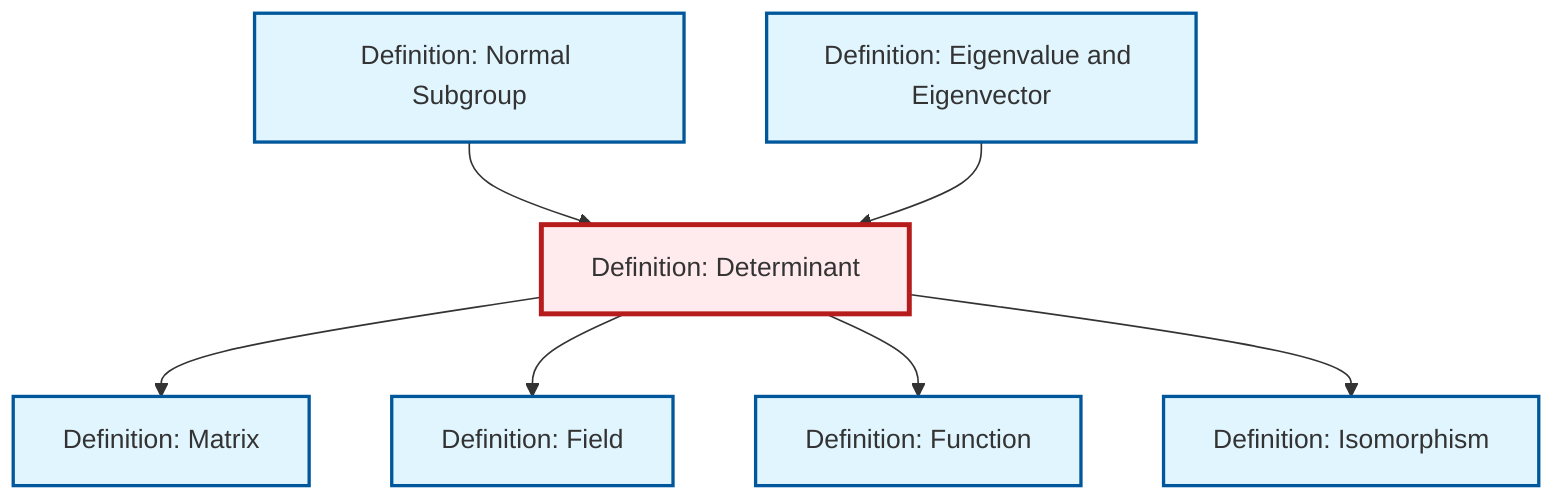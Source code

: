 graph TD
    classDef definition fill:#e1f5fe,stroke:#01579b,stroke-width:2px
    classDef theorem fill:#f3e5f5,stroke:#4a148c,stroke-width:2px
    classDef axiom fill:#fff3e0,stroke:#e65100,stroke-width:2px
    classDef example fill:#e8f5e9,stroke:#1b5e20,stroke-width:2px
    classDef current fill:#ffebee,stroke:#b71c1c,stroke-width:3px
    def-field["Definition: Field"]:::definition
    def-matrix["Definition: Matrix"]:::definition
    def-determinant["Definition: Determinant"]:::definition
    def-eigenvalue-eigenvector["Definition: Eigenvalue and Eigenvector"]:::definition
    def-isomorphism["Definition: Isomorphism"]:::definition
    def-normal-subgroup["Definition: Normal Subgroup"]:::definition
    def-function["Definition: Function"]:::definition
    def-determinant --> def-matrix
    def-determinant --> def-field
    def-normal-subgroup --> def-determinant
    def-determinant --> def-function
    def-determinant --> def-isomorphism
    def-eigenvalue-eigenvector --> def-determinant
    class def-determinant current